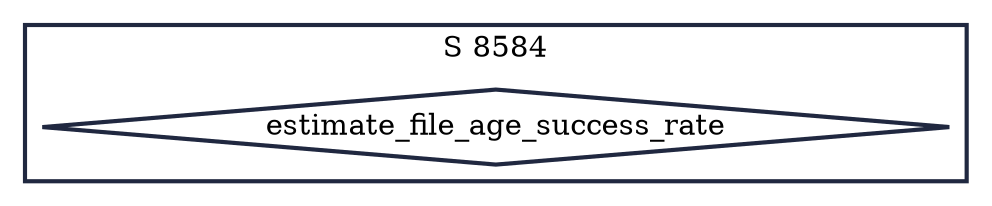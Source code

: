 digraph G {
  ratio=0.500000;
  "UV estimate_file_age_success_rate (8584)" [shape=diamond,
                                              label="estimate_file_age_success_rate",
                                              color="#202840", style=bold];
  
  subgraph cluster_8584 { label="S 8584";
    color="#202840";
    style=bold;
    "UV estimate_file_age_success_rate (8584)"; };
  
  
  }